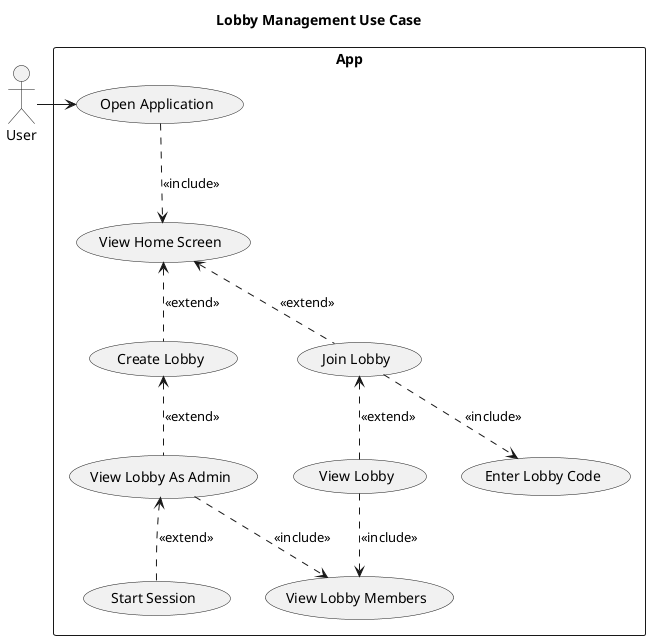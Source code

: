 @startuml Lobby_Management
title
Lobby Management Use Case
end title
' left to right direction
:User:
rectangle App{
    :User: -> (Open Application)
    (Open Application) ..> (View Home Screen) : <<include>>
    (View Home Screen) <.. (Create Lobby) : <<extend>>
    (View Home Screen) <.. (Join Lobby) : <<extend>>
    (Join Lobby) ..> (Enter Lobby Code) : <<include>>
    (Join Lobby) <.. (View Lobby) : <<extend>>
    (View Lobby) ..> (View Lobby Members) : <<include>>
    (Create Lobby) <.. (View Lobby As Admin) : <<extend>>
    (View Lobby As Admin) ..> (View Lobby Members) : <<include>>
    (View Lobby As Admin) <.. (Start Session) : <<extend>>
}
@enduml
